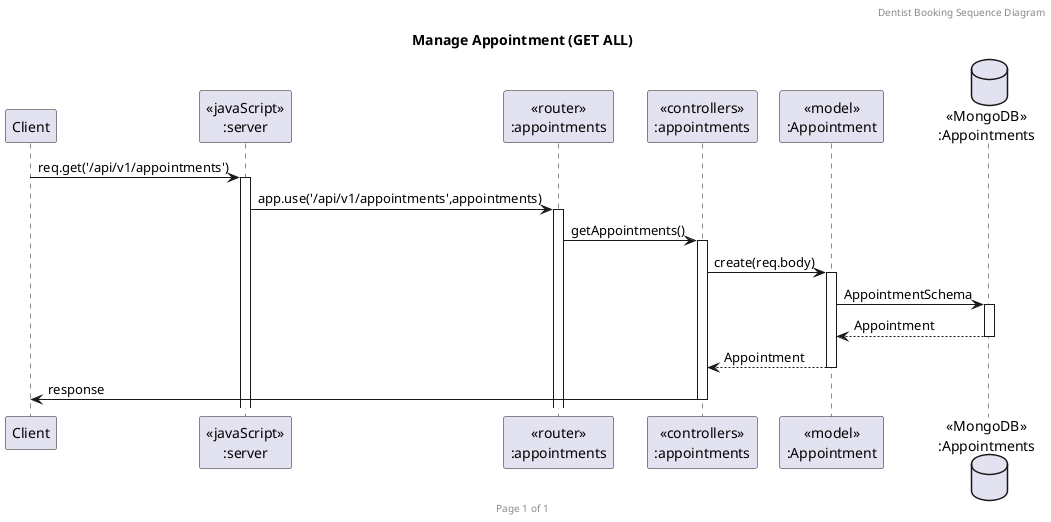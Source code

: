 @startuml Manage Appointment (GET ALL)

header Dentist Booking Sequence Diagram
footer Page %page% of %lastpage%
title "Manage Appointment (GET ALL)"

participant "Client" as client
participant "<<javaScript>>\n:server" as server
participant "<<router>>\n:appointments" as routerAppointments
participant "<<controllers>>\n:appointments" as controllersAppointments
participant "<<model>>\n:Appointment" as modelAppointment
database "<<MongoDB>>\n:Appointments" as AppointmentsDatabase

client->server ++:req.get('/api/v1/appointments')
server->routerAppointments ++:app.use('/api/v1/appointments',appointments)
routerAppointments -> controllersAppointments ++:getAppointments()
controllersAppointments->modelAppointment ++:create(req.body)
modelAppointment -> AppointmentsDatabase ++: AppointmentSchema
AppointmentsDatabase --> modelAppointment --: Appointment
controllersAppointments <-- modelAppointment --: Appointment
controllersAppointments->client --:response

@enduml
